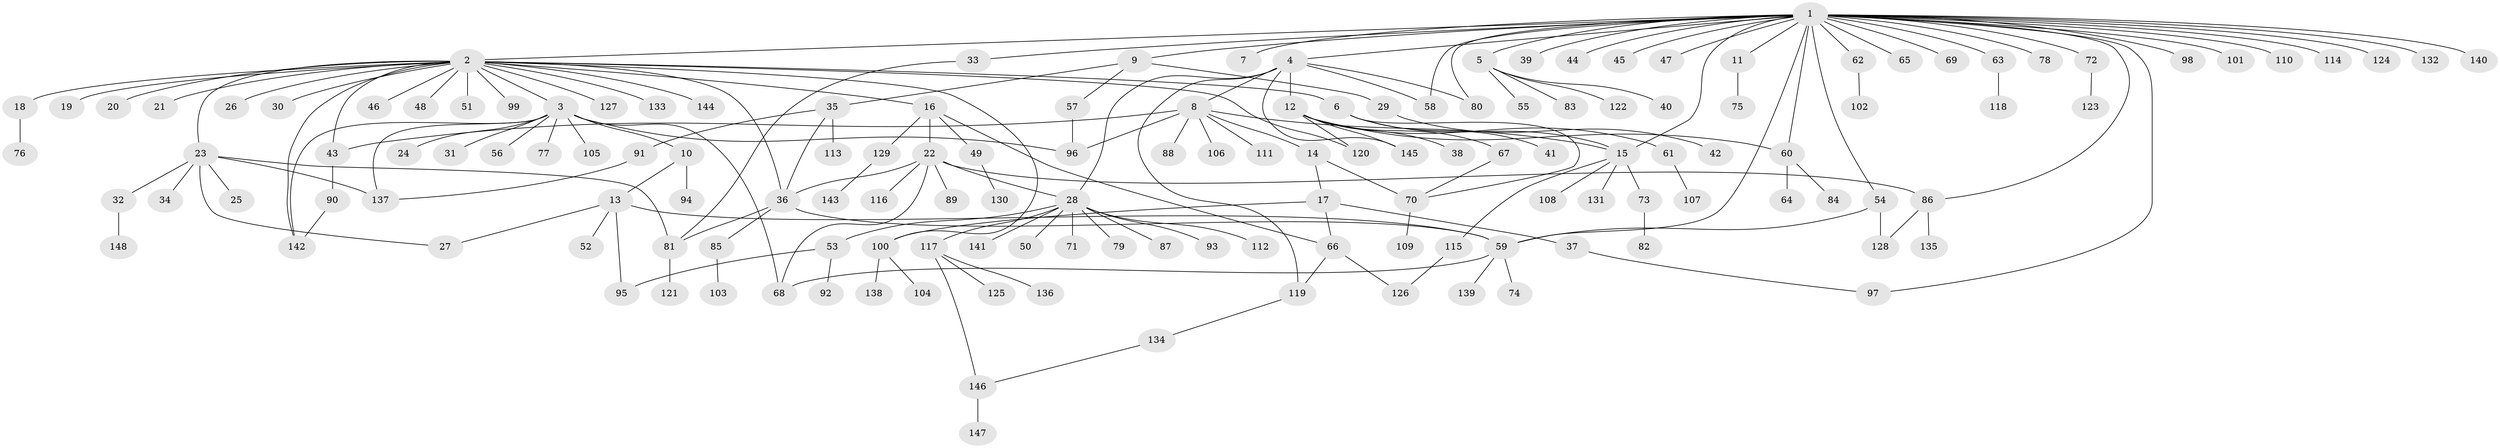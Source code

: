 // Generated by graph-tools (version 1.1) at 2025/11/02/27/25 16:11:12]
// undirected, 148 vertices, 183 edges
graph export_dot {
graph [start="1"]
  node [color=gray90,style=filled];
  1;
  2;
  3;
  4;
  5;
  6;
  7;
  8;
  9;
  10;
  11;
  12;
  13;
  14;
  15;
  16;
  17;
  18;
  19;
  20;
  21;
  22;
  23;
  24;
  25;
  26;
  27;
  28;
  29;
  30;
  31;
  32;
  33;
  34;
  35;
  36;
  37;
  38;
  39;
  40;
  41;
  42;
  43;
  44;
  45;
  46;
  47;
  48;
  49;
  50;
  51;
  52;
  53;
  54;
  55;
  56;
  57;
  58;
  59;
  60;
  61;
  62;
  63;
  64;
  65;
  66;
  67;
  68;
  69;
  70;
  71;
  72;
  73;
  74;
  75;
  76;
  77;
  78;
  79;
  80;
  81;
  82;
  83;
  84;
  85;
  86;
  87;
  88;
  89;
  90;
  91;
  92;
  93;
  94;
  95;
  96;
  97;
  98;
  99;
  100;
  101;
  102;
  103;
  104;
  105;
  106;
  107;
  108;
  109;
  110;
  111;
  112;
  113;
  114;
  115;
  116;
  117;
  118;
  119;
  120;
  121;
  122;
  123;
  124;
  125;
  126;
  127;
  128;
  129;
  130;
  131;
  132;
  133;
  134;
  135;
  136;
  137;
  138;
  139;
  140;
  141;
  142;
  143;
  144;
  145;
  146;
  147;
  148;
  1 -- 2;
  1 -- 4;
  1 -- 5;
  1 -- 7;
  1 -- 9;
  1 -- 11;
  1 -- 15;
  1 -- 33;
  1 -- 39;
  1 -- 44;
  1 -- 45;
  1 -- 47;
  1 -- 54;
  1 -- 58;
  1 -- 59;
  1 -- 60;
  1 -- 62;
  1 -- 63;
  1 -- 65;
  1 -- 69;
  1 -- 72;
  1 -- 78;
  1 -- 80;
  1 -- 86;
  1 -- 97;
  1 -- 98;
  1 -- 101;
  1 -- 110;
  1 -- 114;
  1 -- 124;
  1 -- 132;
  1 -- 140;
  2 -- 3;
  2 -- 6;
  2 -- 16;
  2 -- 18;
  2 -- 19;
  2 -- 20;
  2 -- 21;
  2 -- 23;
  2 -- 26;
  2 -- 30;
  2 -- 36;
  2 -- 43;
  2 -- 46;
  2 -- 48;
  2 -- 51;
  2 -- 99;
  2 -- 100;
  2 -- 120;
  2 -- 127;
  2 -- 133;
  2 -- 142;
  2 -- 144;
  3 -- 10;
  3 -- 24;
  3 -- 31;
  3 -- 56;
  3 -- 68;
  3 -- 77;
  3 -- 96;
  3 -- 105;
  3 -- 137;
  3 -- 142;
  4 -- 8;
  4 -- 12;
  4 -- 28;
  4 -- 58;
  4 -- 80;
  4 -- 119;
  4 -- 145;
  5 -- 40;
  5 -- 55;
  5 -- 83;
  5 -- 122;
  6 -- 15;
  6 -- 41;
  6 -- 70;
  8 -- 14;
  8 -- 15;
  8 -- 43;
  8 -- 88;
  8 -- 96;
  8 -- 106;
  8 -- 111;
  9 -- 29;
  9 -- 35;
  9 -- 57;
  10 -- 13;
  10 -- 94;
  11 -- 75;
  12 -- 38;
  12 -- 60;
  12 -- 61;
  12 -- 67;
  12 -- 120;
  12 -- 145;
  13 -- 27;
  13 -- 52;
  13 -- 59;
  13 -- 95;
  14 -- 17;
  14 -- 70;
  15 -- 73;
  15 -- 108;
  15 -- 115;
  15 -- 131;
  16 -- 22;
  16 -- 49;
  16 -- 66;
  16 -- 129;
  17 -- 37;
  17 -- 66;
  17 -- 100;
  18 -- 76;
  22 -- 28;
  22 -- 36;
  22 -- 68;
  22 -- 86;
  22 -- 89;
  22 -- 116;
  23 -- 25;
  23 -- 27;
  23 -- 32;
  23 -- 34;
  23 -- 81;
  23 -- 137;
  28 -- 50;
  28 -- 53;
  28 -- 71;
  28 -- 79;
  28 -- 87;
  28 -- 93;
  28 -- 112;
  28 -- 117;
  28 -- 141;
  29 -- 42;
  32 -- 148;
  33 -- 81;
  35 -- 36;
  35 -- 91;
  35 -- 113;
  36 -- 59;
  36 -- 81;
  36 -- 85;
  37 -- 97;
  43 -- 90;
  49 -- 130;
  53 -- 92;
  53 -- 95;
  54 -- 59;
  54 -- 128;
  57 -- 96;
  59 -- 68;
  59 -- 74;
  59 -- 139;
  60 -- 64;
  60 -- 84;
  61 -- 107;
  62 -- 102;
  63 -- 118;
  66 -- 119;
  66 -- 126;
  67 -- 70;
  70 -- 109;
  72 -- 123;
  73 -- 82;
  81 -- 121;
  85 -- 103;
  86 -- 128;
  86 -- 135;
  90 -- 142;
  91 -- 137;
  100 -- 104;
  100 -- 138;
  115 -- 126;
  117 -- 125;
  117 -- 136;
  117 -- 146;
  119 -- 134;
  129 -- 143;
  134 -- 146;
  146 -- 147;
}
